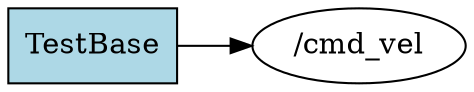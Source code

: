 digraph ROS2_Computation_Graph {
  rankdir=LR;
  node [shape=box, style=filled, fillcolor=lightgray];
  "/cmd_vel" [shape=ellipse, fillcolor=white];
  "TestBase" -> "/cmd_vel";
  "TestBase" [shape=box, fillcolor=lightblue];
}